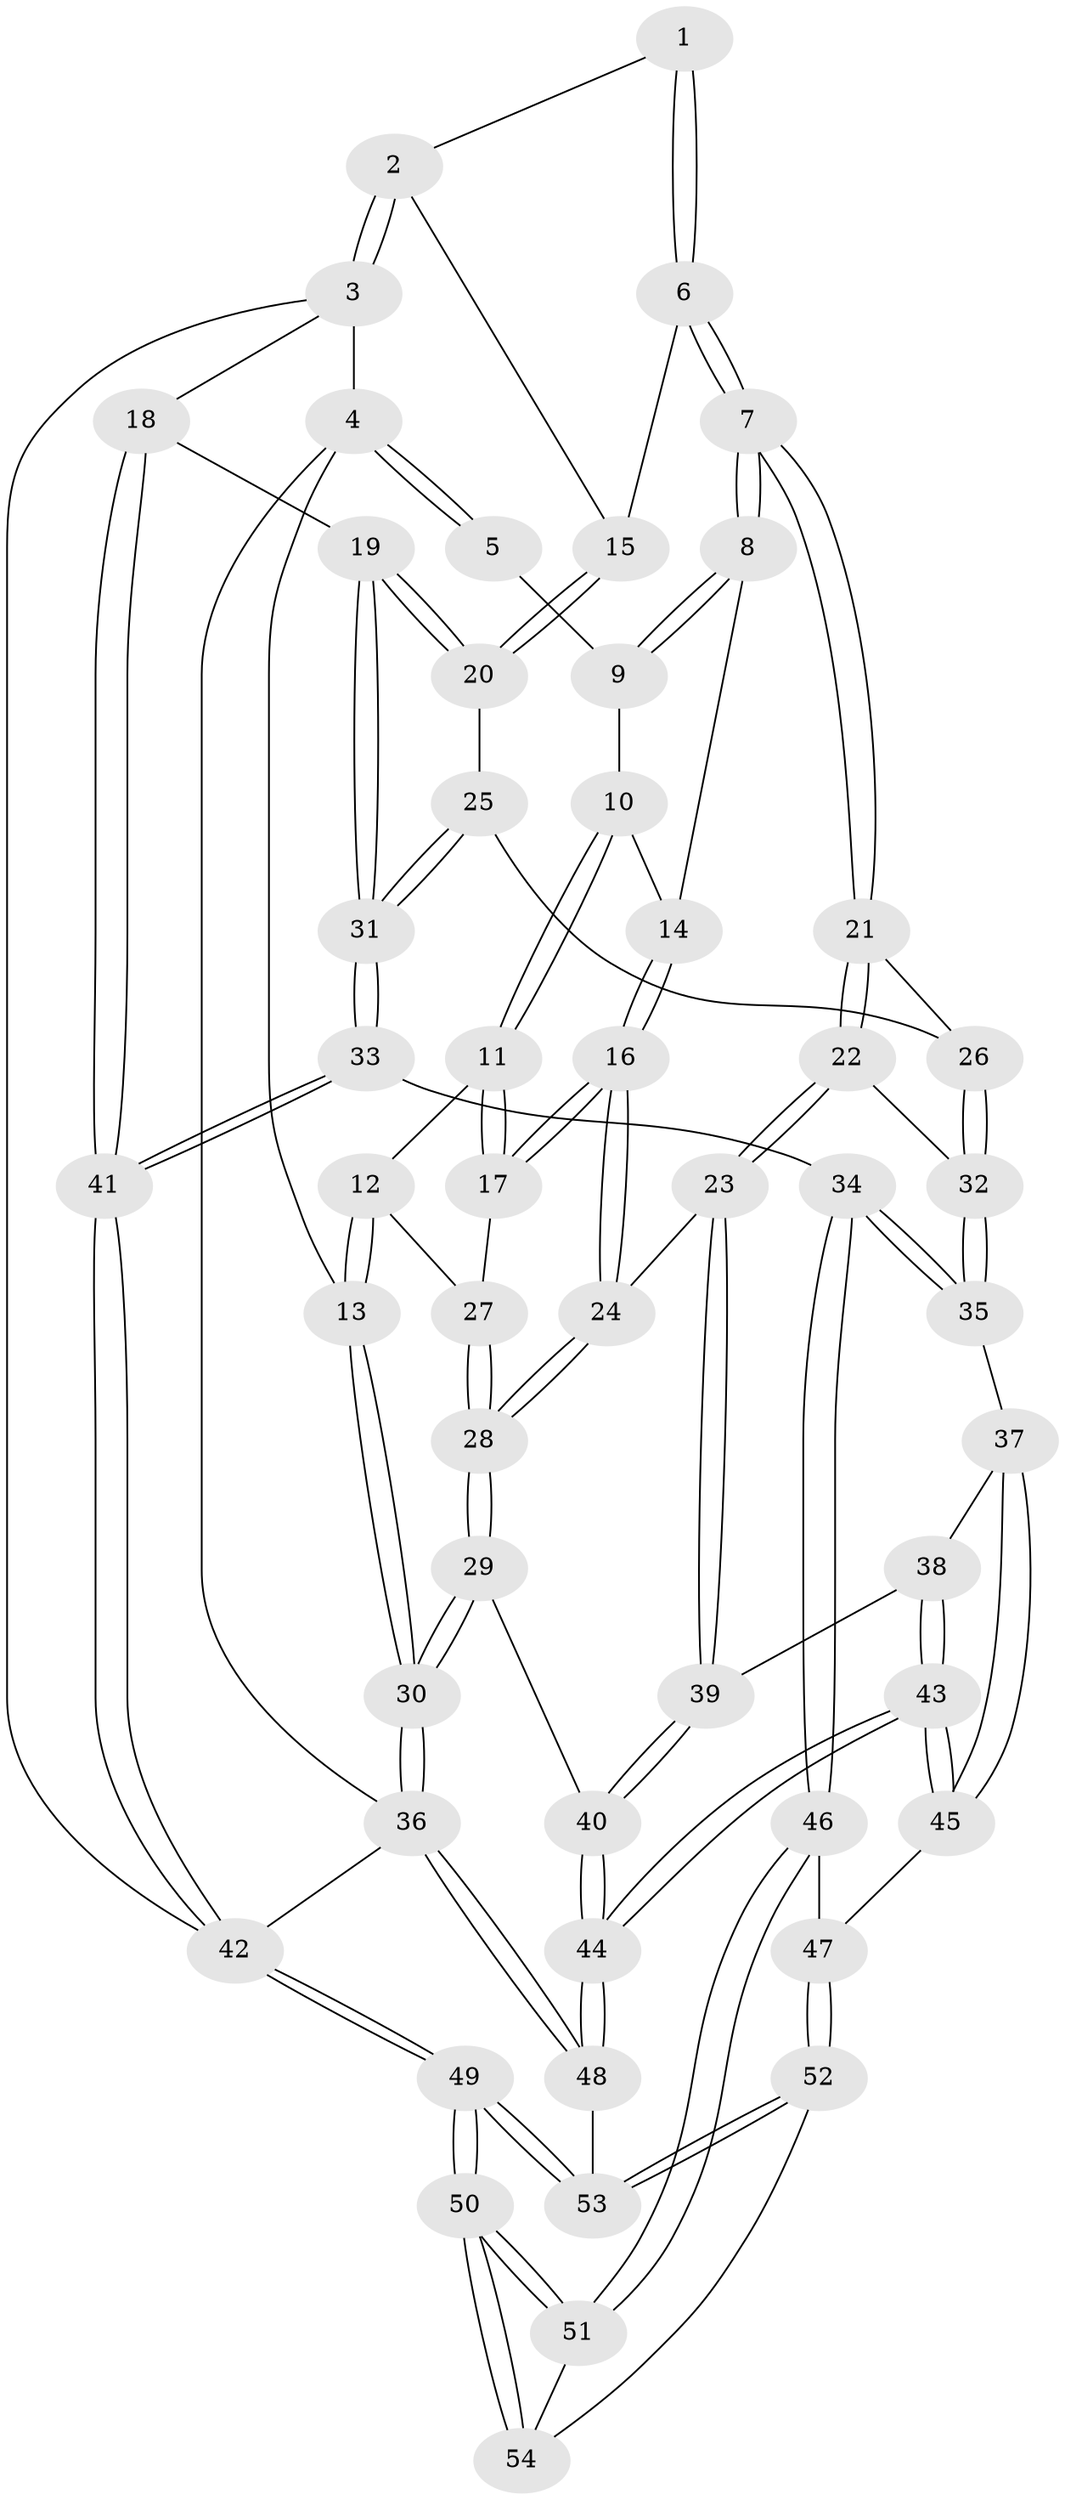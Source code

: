// coarse degree distribution, {3: 0.22580645161290322, 4: 0.4838709677419355, 6: 0.06451612903225806, 5: 0.22580645161290322}
// Generated by graph-tools (version 1.1) at 2025/52/02/27/25 19:52:36]
// undirected, 54 vertices, 132 edges
graph export_dot {
graph [start="1"]
  node [color=gray90,style=filled];
  1 [pos="+0.3800785408835191+0"];
  2 [pos="+0.990152754984772+0"];
  3 [pos="+1+0"];
  4 [pos="+0+0"];
  5 [pos="+0.15358990063226696+0"];
  6 [pos="+0.4425678154973605+0.15404660263268166"];
  7 [pos="+0.4288513627535662+0.17540599288489797"];
  8 [pos="+0.38162987858363895+0.17199262516148903"];
  9 [pos="+0.2195211782634301+0.002714367884720694"];
  10 [pos="+0.21259689870340603+0.15168302951371748"];
  11 [pos="+0.1161523328256219+0.20540170177094924"];
  12 [pos="+0.002552204178812415+0.153151153438799"];
  13 [pos="+0+0"];
  14 [pos="+0.3519379809895384+0.1761956522830608"];
  15 [pos="+0.7634815477469169+0.06957564116820843"];
  16 [pos="+0.18104345825310977+0.328703837798984"];
  17 [pos="+0.17420581707043503+0.3169323348163994"];
  18 [pos="+1+0.36765298774482214"];
  19 [pos="+0.9289853262698806+0.39188122543409054"];
  20 [pos="+0.7572810781075207+0.27500820728227776"];
  21 [pos="+0.44071515227516295+0.2525964243688546"];
  22 [pos="+0.3878542569657186+0.37021720679944103"];
  23 [pos="+0.3376453288304384+0.4298011746122218"];
  24 [pos="+0.19595699728554453+0.39800041190779106"];
  25 [pos="+0.741541269068054+0.29000555010321305"];
  26 [pos="+0.6499184387684469+0.35430072093517884"];
  27 [pos="+0.030915274073667596+0.3265381756302701"];
  28 [pos="+0.027513013551790987+0.5319710815637996"];
  29 [pos="+0+0.5778499411628727"];
  30 [pos="+0+0.5978852100340143"];
  31 [pos="+0.7955257755794838+0.6263621594622578"];
  32 [pos="+0.6180218617982742+0.45995191399773583"];
  33 [pos="+0.7867882831555101+0.6477759568305599"];
  34 [pos="+0.7245129407727545+0.674252967825544"];
  35 [pos="+0.6179345686875165+0.6200972535062437"];
  36 [pos="+0+1"];
  37 [pos="+0.5580860063618441+0.630015670982694"];
  38 [pos="+0.3916906385495558+0.557107032456317"];
  39 [pos="+0.38001931774347386+0.5459415327377792"];
  40 [pos="+0.1256480132897506+0.6698653054957402"];
  41 [pos="+1+0.734595003290575"];
  42 [pos="+1+1"];
  43 [pos="+0.26658780125298104+0.8382179658734513"];
  44 [pos="+0.24602934637826762+0.8528943117933705"];
  45 [pos="+0.4622835796038028+0.7712569180824485"];
  46 [pos="+0.7261373788577737+0.7849518984818099"];
  47 [pos="+0.49971699104983647+0.8533692711036648"];
  48 [pos="+0.20510957980287653+1"];
  49 [pos="+0.8656670627669454+1"];
  50 [pos="+0.8526036546641272+1"];
  51 [pos="+0.726720207647438+0.790820905278477"];
  52 [pos="+0.5084650390397216+0.8982266048833023"];
  53 [pos="+0.4271978692986315+1"];
  54 [pos="+0.5634814375980456+0.8871826791080618"];
  1 -- 2;
  1 -- 6;
  1 -- 6;
  2 -- 3;
  2 -- 3;
  2 -- 15;
  3 -- 4;
  3 -- 18;
  3 -- 42;
  4 -- 5;
  4 -- 5;
  4 -- 13;
  4 -- 36;
  5 -- 9;
  6 -- 7;
  6 -- 7;
  6 -- 15;
  7 -- 8;
  7 -- 8;
  7 -- 21;
  7 -- 21;
  8 -- 9;
  8 -- 9;
  8 -- 14;
  9 -- 10;
  10 -- 11;
  10 -- 11;
  10 -- 14;
  11 -- 12;
  11 -- 17;
  11 -- 17;
  12 -- 13;
  12 -- 13;
  12 -- 27;
  13 -- 30;
  13 -- 30;
  14 -- 16;
  14 -- 16;
  15 -- 20;
  15 -- 20;
  16 -- 17;
  16 -- 17;
  16 -- 24;
  16 -- 24;
  17 -- 27;
  18 -- 19;
  18 -- 41;
  18 -- 41;
  19 -- 20;
  19 -- 20;
  19 -- 31;
  19 -- 31;
  20 -- 25;
  21 -- 22;
  21 -- 22;
  21 -- 26;
  22 -- 23;
  22 -- 23;
  22 -- 32;
  23 -- 24;
  23 -- 39;
  23 -- 39;
  24 -- 28;
  24 -- 28;
  25 -- 26;
  25 -- 31;
  25 -- 31;
  26 -- 32;
  26 -- 32;
  27 -- 28;
  27 -- 28;
  28 -- 29;
  28 -- 29;
  29 -- 30;
  29 -- 30;
  29 -- 40;
  30 -- 36;
  30 -- 36;
  31 -- 33;
  31 -- 33;
  32 -- 35;
  32 -- 35;
  33 -- 34;
  33 -- 41;
  33 -- 41;
  34 -- 35;
  34 -- 35;
  34 -- 46;
  34 -- 46;
  35 -- 37;
  36 -- 48;
  36 -- 48;
  36 -- 42;
  37 -- 38;
  37 -- 45;
  37 -- 45;
  38 -- 39;
  38 -- 43;
  38 -- 43;
  39 -- 40;
  39 -- 40;
  40 -- 44;
  40 -- 44;
  41 -- 42;
  41 -- 42;
  42 -- 49;
  42 -- 49;
  43 -- 44;
  43 -- 44;
  43 -- 45;
  43 -- 45;
  44 -- 48;
  44 -- 48;
  45 -- 47;
  46 -- 47;
  46 -- 51;
  46 -- 51;
  47 -- 52;
  47 -- 52;
  48 -- 53;
  49 -- 50;
  49 -- 50;
  49 -- 53;
  49 -- 53;
  50 -- 51;
  50 -- 51;
  50 -- 54;
  50 -- 54;
  51 -- 54;
  52 -- 53;
  52 -- 53;
  52 -- 54;
}
